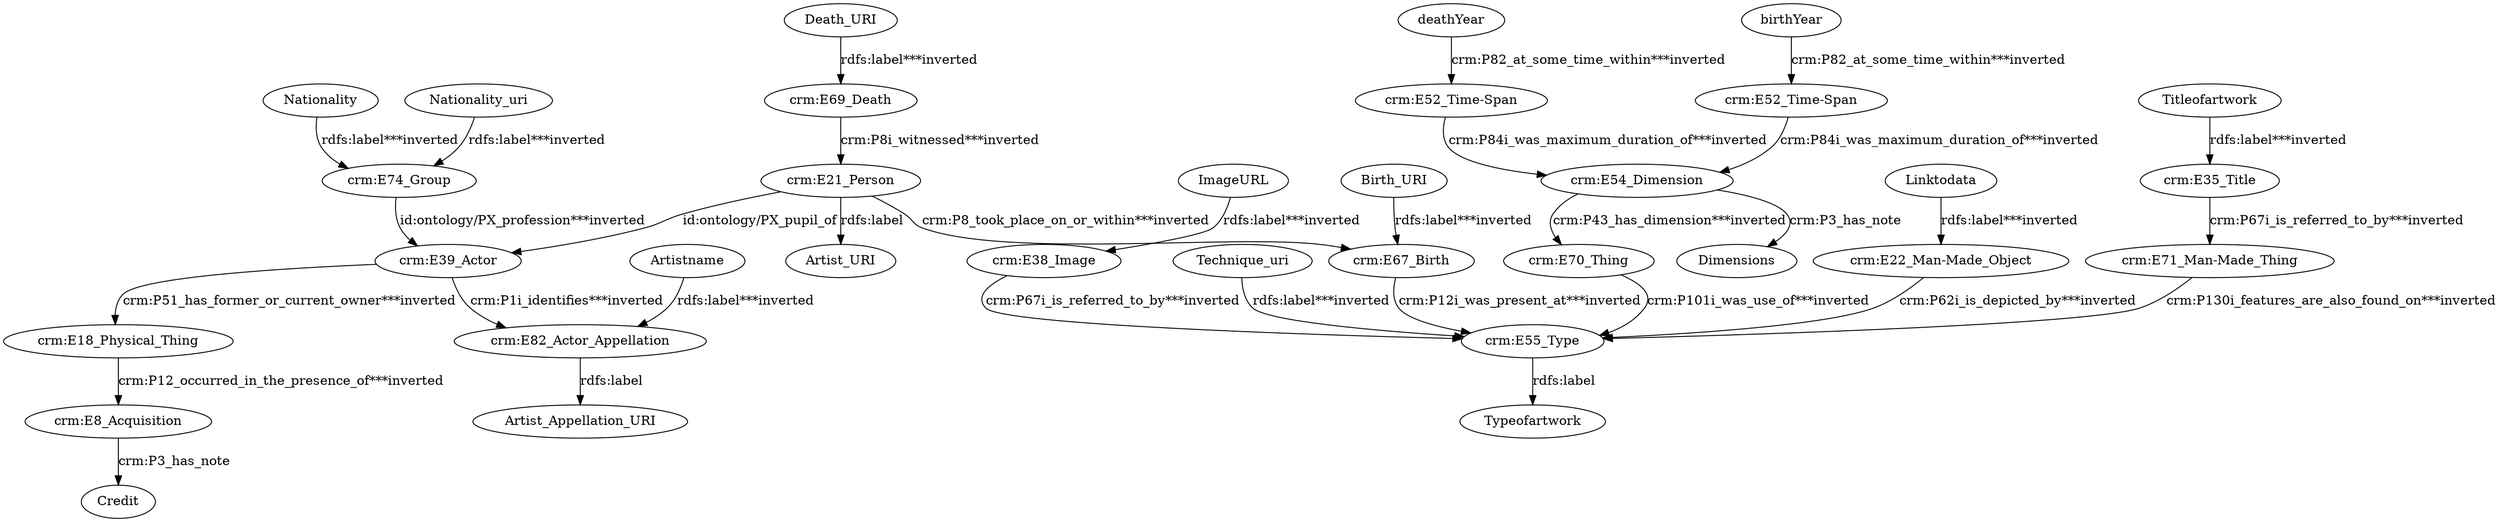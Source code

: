 digraph {
  Artistname [type=attribute_name,label=Artistname]
  "crm:E82_Actor_Appellation1" [type=class_uri,label="crm:E82_Actor_Appellation"]
  Birth_URI [type=attribute_name,label=Birth_URI]
  "crm:E67_Birth1" [type=class_uri,label="crm:E67_Birth"]
  Death_URI [type=attribute_name,label=Death_URI]
  "crm:E69_Death1" [type=class_uri,label="crm:E69_Death"]
  ImageURL [type=attribute_name,label=ImageURL]
  "crm:E38_Image1" [type=class_uri,label="crm:E38_Image"]
  Linktodata [type=attribute_name,label=Linktodata]
  "crm:E22_Man-Made_Object1" [type=class_uri,label="crm:E22_Man-Made_Object"]
  Nationality [type=attribute_name,label=Nationality]
  "crm:E74_Group1" [type=class_uri,label="crm:E74_Group"]
  Nationality_uri [type=attribute_name,label=Nationality_uri]
  Technique_uri [type=attribute_name,label=Technique_uri]
  "crm:E55_Type1" [type=class_uri,label="crm:E55_Type"]
  Titleofartwork [type=attribute_name,label=Titleofartwork]
  "crm:E35_Title1" [type=class_uri,label="crm:E35_Title"]
  birthYear [type=attribute_name,label=birthYear]
  "crm:E52_Time-Span1" [type=class_uri,label="crm:E52_Time-Span"]
  "crm:E18_Physical_Thing" [type=class_uri,label="crm:E18_Physical_Thing"]
  "crm:E8_Acquisition1" [type=class_uri,label="crm:E8_Acquisition"]
  "crm:E21_Person1" [type=class_uri,label="crm:E21_Person"]
  Artist_URI [type=attribute_name,label=Artist_URI]
  "crm:E39_Actor" [type=class_uri,label="crm:E39_Actor"]
  "crm:E71_Man-Made_Thing" [type=class_uri,label="crm:E71_Man-Made_Thing"]
  "crm:E54_Dimension1" [type=class_uri,label="crm:E54_Dimension"]
  "crm:E52_Time-Span2" [type=class_uri,label="crm:E52_Time-Span"]
  Dimensions [type=attribute_name,label=Dimensions]
  "crm:E70_Thing" [type=class_uri,label="crm:E70_Thing"]
  Typeofartwork [type=attribute_name,label=Typeofartwork]
  Artist_Appellation_URI [type=attribute_name,label=Artist_Appellation_URI]
  Credit [type=attribute_name,label=Credit]
  deathYear [type=attribute_name,label=deathYear]
  Artistname -> "crm:E82_Actor_Appellation1" [type=st_property_uri,label="rdfs:label***inverted"]
  Birth_URI -> "crm:E67_Birth1" [type=st_property_uri,label="rdfs:label***inverted"]
  Death_URI -> "crm:E69_Death1" [type=st_property_uri,label="rdfs:label***inverted"]
  ImageURL -> "crm:E38_Image1" [type=st_property_uri,label="rdfs:label***inverted"]
  Linktodata -> "crm:E22_Man-Made_Object1" [type=st_property_uri,label="rdfs:label***inverted"]
  Nationality -> "crm:E74_Group1" [type=st_property_uri,label="rdfs:label***inverted"]
  Nationality_uri -> "crm:E74_Group1" [type=st_property_uri,label="rdfs:label***inverted"]
  Technique_uri -> "crm:E55_Type1" [type=st_property_uri,label="rdfs:label***inverted"]
  Titleofartwork -> "crm:E35_Title1" [type=st_property_uri,label="rdfs:label***inverted"]
  birthYear -> "crm:E52_Time-Span1" [type=st_property_uri,label="crm:P82_at_some_time_within***inverted"]
  "crm:E18_Physical_Thing" -> "crm:E8_Acquisition1" [type=inherited,label="crm:P12_occurred_in_the_presence_of***inverted"]
  "crm:E21_Person1" -> Artist_URI [label="rdfs:label",type=st_property_uri]
  "crm:E21_Person1" -> "crm:E39_Actor" [label="id:ontology/PX_pupil_of",type=direct_property_uri]
  "crm:E21_Person1" -> "crm:E67_Birth1" [type=inherited,label="crm:P8_took_place_on_or_within***inverted"]
  "crm:E22_Man-Made_Object1" -> "crm:E55_Type1" [type=inherited,label="crm:P62i_is_depicted_by***inverted"]
  "crm:E35_Title1" -> "crm:E71_Man-Made_Thing" [type=inherited,label="crm:P67i_is_referred_to_by***inverted"]
  "crm:E38_Image1" -> "crm:E55_Type1" [type=inherited,label="crm:P67i_is_referred_to_by***inverted"]
  "crm:E39_Actor" -> "crm:E18_Physical_Thing" [type=direct_property_uri,label="crm:P51_has_former_or_current_owner***inverted"]
  "crm:E39_Actor" -> "crm:E82_Actor_Appellation1" [type=inherited,label="crm:P1i_identifies***inverted"]
  "crm:E52_Time-Span1" -> "crm:E54_Dimension1" [type=direct_property_uri,label="crm:P84i_was_maximum_duration_of***inverted"]
  "crm:E52_Time-Span2" -> "crm:E54_Dimension1" [type=direct_property_uri,label="crm:P84i_was_maximum_duration_of***inverted"]
  "crm:E54_Dimension1" -> Dimensions [label="crm:P3_has_note",type=st_property_uri]
  "crm:E54_Dimension1" -> "crm:E70_Thing" [type=direct_property_uri,label="crm:P43_has_dimension***inverted"]
  "crm:E55_Type1" -> Typeofartwork [label="rdfs:label",type=st_property_uri]
  "crm:E67_Birth1" -> "crm:E55_Type1" [type=inherited,label="crm:P12i_was_present_at***inverted"]
  "crm:E69_Death1" -> "crm:E21_Person1" [type=inherited,label="crm:P8i_witnessed***inverted"]
  "crm:E70_Thing" -> "crm:E55_Type1" [type=direct_property_uri,label="crm:P101i_was_use_of***inverted"]
  "crm:E71_Man-Made_Thing" -> "crm:E55_Type1" [type=inherited,label="crm:P130i_features_are_also_found_on***inverted"]
  "crm:E74_Group1" -> "crm:E39_Actor" [type=direct_property_uri,label="id:ontology/PX_profession***inverted"]
  "crm:E82_Actor_Appellation1" -> Artist_Appellation_URI [label="rdfs:label",type=st_property_uri]
  "crm:E8_Acquisition1" -> Credit [label="crm:P3_has_note",type=st_property_uri]
  deathYear -> "crm:E52_Time-Span2" [type=st_property_uri,label="crm:P82_at_some_time_within***inverted"]
}
